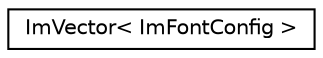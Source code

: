digraph "Graphical Class Hierarchy"
{
  edge [fontname="Helvetica",fontsize="10",labelfontname="Helvetica",labelfontsize="10"];
  node [fontname="Helvetica",fontsize="10",shape=record];
  rankdir="LR";
  Node0 [label="ImVector\< ImFontConfig \>",height=0.2,width=0.4,color="black", fillcolor="white", style="filled",URL="$structImVector.html"];
}
